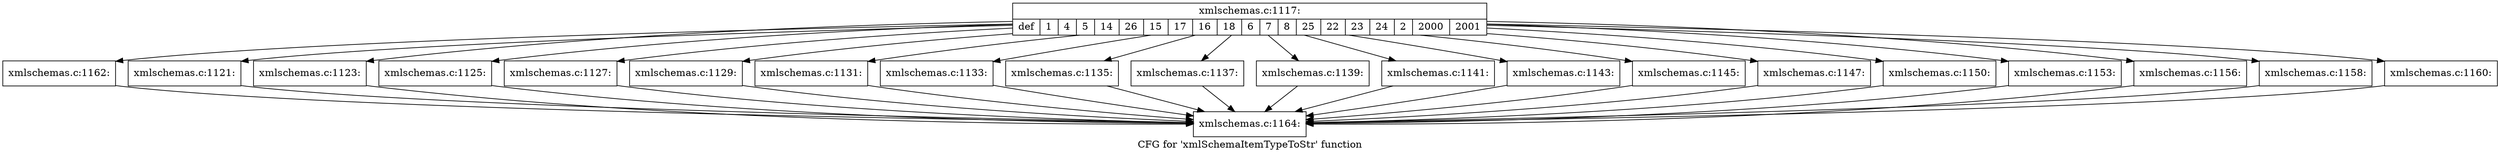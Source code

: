 digraph "CFG for 'xmlSchemaItemTypeToStr' function" {
	label="CFG for 'xmlSchemaItemTypeToStr' function";

	Node0x4b3c730 [shape=record,label="{xmlschemas.c:1117:|{<s0>def|<s1>1|<s2>4|<s3>5|<s4>14|<s5>26|<s6>15|<s7>17|<s8>16|<s9>18|<s10>6|<s11>7|<s12>8|<s13>25|<s14>22|<s15>23|<s16>24|<s17>2|<s18>2000|<s19>2001}}"];
	Node0x4b3c730 -> Node0x4b3d080;
	Node0x4b3c730 -> Node0x4b3ee80;
	Node0x4b3c730 -> Node0x4b3ef00;
	Node0x4b3c730 -> Node0x4b3fad0;
	Node0x4b3c730 -> Node0x4b3fc60;
	Node0x4b3c730 -> Node0x4b3ffc0;
	Node0x4b3c730 -> Node0x4b40320;
	Node0x4b3c730 -> Node0x4b40680;
	Node0x4b3c730 -> Node0x4b409e0;
	Node0x4b3c730 -> Node0x4b40d50;
	Node0x4b3c730 -> Node0x4b410b0;
	Node0x4b3c730 -> Node0x4b41410;
	Node0x4b3c730 -> Node0x4b41ba0;
	Node0x4b3c730 -> Node0x4b41f00;
	Node0x4b3c730 -> Node0x4b42260;
	Node0x4b3c730 -> Node0x4b425d0;
	Node0x4b3c730 -> Node0x460cf80;
	Node0x4b3c730 -> Node0x4b42ed0;
	Node0x4b3c730 -> Node0x4b43230;
	Node0x4b3c730 -> Node0x460cbf0;
	Node0x4b3ee80 [shape=record,label="{xmlschemas.c:1121:}"];
	Node0x4b3ee80 -> Node0x4b3cdc0;
	Node0x4b3ef00 [shape=record,label="{xmlschemas.c:1123:}"];
	Node0x4b3ef00 -> Node0x4b3cdc0;
	Node0x4b3fad0 [shape=record,label="{xmlschemas.c:1125:}"];
	Node0x4b3fad0 -> Node0x4b3cdc0;
	Node0x4b3fc60 [shape=record,label="{xmlschemas.c:1127:}"];
	Node0x4b3fc60 -> Node0x4b3cdc0;
	Node0x4b3ffc0 [shape=record,label="{xmlschemas.c:1129:}"];
	Node0x4b3ffc0 -> Node0x4b3cdc0;
	Node0x4b40320 [shape=record,label="{xmlschemas.c:1131:}"];
	Node0x4b40320 -> Node0x4b3cdc0;
	Node0x4b40680 [shape=record,label="{xmlschemas.c:1133:}"];
	Node0x4b40680 -> Node0x4b3cdc0;
	Node0x4b409e0 [shape=record,label="{xmlschemas.c:1135:}"];
	Node0x4b409e0 -> Node0x4b3cdc0;
	Node0x4b40d50 [shape=record,label="{xmlschemas.c:1137:}"];
	Node0x4b40d50 -> Node0x4b3cdc0;
	Node0x4b410b0 [shape=record,label="{xmlschemas.c:1139:}"];
	Node0x4b410b0 -> Node0x4b3cdc0;
	Node0x4b41410 [shape=record,label="{xmlschemas.c:1141:}"];
	Node0x4b41410 -> Node0x4b3cdc0;
	Node0x4b41ba0 [shape=record,label="{xmlschemas.c:1143:}"];
	Node0x4b41ba0 -> Node0x4b3cdc0;
	Node0x4b41f00 [shape=record,label="{xmlschemas.c:1145:}"];
	Node0x4b41f00 -> Node0x4b3cdc0;
	Node0x4b42260 [shape=record,label="{xmlschemas.c:1147:}"];
	Node0x4b42260 -> Node0x4b3cdc0;
	Node0x4b425d0 [shape=record,label="{xmlschemas.c:1150:}"];
	Node0x4b425d0 -> Node0x4b3cdc0;
	Node0x460cf80 [shape=record,label="{xmlschemas.c:1153:}"];
	Node0x460cf80 -> Node0x4b3cdc0;
	Node0x4b42ed0 [shape=record,label="{xmlschemas.c:1156:}"];
	Node0x4b42ed0 -> Node0x4b3cdc0;
	Node0x4b43230 [shape=record,label="{xmlschemas.c:1158:}"];
	Node0x4b43230 -> Node0x4b3cdc0;
	Node0x460cbf0 [shape=record,label="{xmlschemas.c:1160:}"];
	Node0x460cbf0 -> Node0x4b3cdc0;
	Node0x4b3d080 [shape=record,label="{xmlschemas.c:1162:}"];
	Node0x4b3d080 -> Node0x4b3cdc0;
	Node0x4b3cdc0 [shape=record,label="{xmlschemas.c:1164:}"];
}
